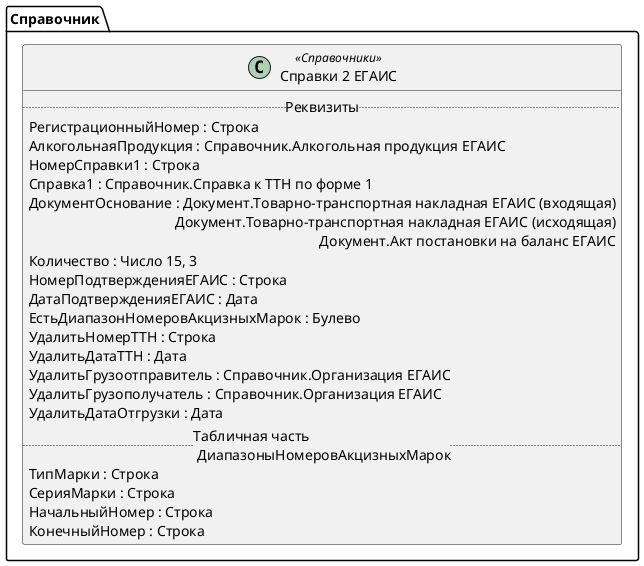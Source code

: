 ﻿@startuml Справки2ЕГАИС
'!include templates.wsd
'..\include templates.wsd
class Справочник.Справки2ЕГАИС as "Справки 2 ЕГАИС" <<Справочники>>
{
..Реквизиты..
РегистрационныйНомер : Строка
АлкогольнаяПродукция : Справочник.Алкогольная продукция ЕГАИС
НомерСправки1 : Строка
Справка1 : Справочник.Справка к ТТН по форме 1
ДокументОснование : Документ.Товарно-транспортная накладная ЕГАИС (входящая)\rДокумент.Товарно-транспортная накладная ЕГАИС (исходящая)\rДокумент.Акт постановки на баланс ЕГАИС
Количество : Число 15, 3
НомерПодтвержденияЕГАИС : Строка
ДатаПодтвержденияЕГАИС : Дата
ЕстьДиапазонНомеровАкцизныхМарок : Булево
УдалитьНомерТТН : Строка
УдалитьДатаТТН : Дата
УдалитьГрузоотправитель : Справочник.Организация ЕГАИС
УдалитьГрузополучатель : Справочник.Организация ЕГАИС
УдалитьДатаОтгрузки : Дата
..Табличная часть \n ДиапазоныНомеровАкцизныхМарок..
ТипМарки : Строка
СерияМарки : Строка
НачальныйНомер : Строка
КонечныйНомер : Строка
}
@enduml
